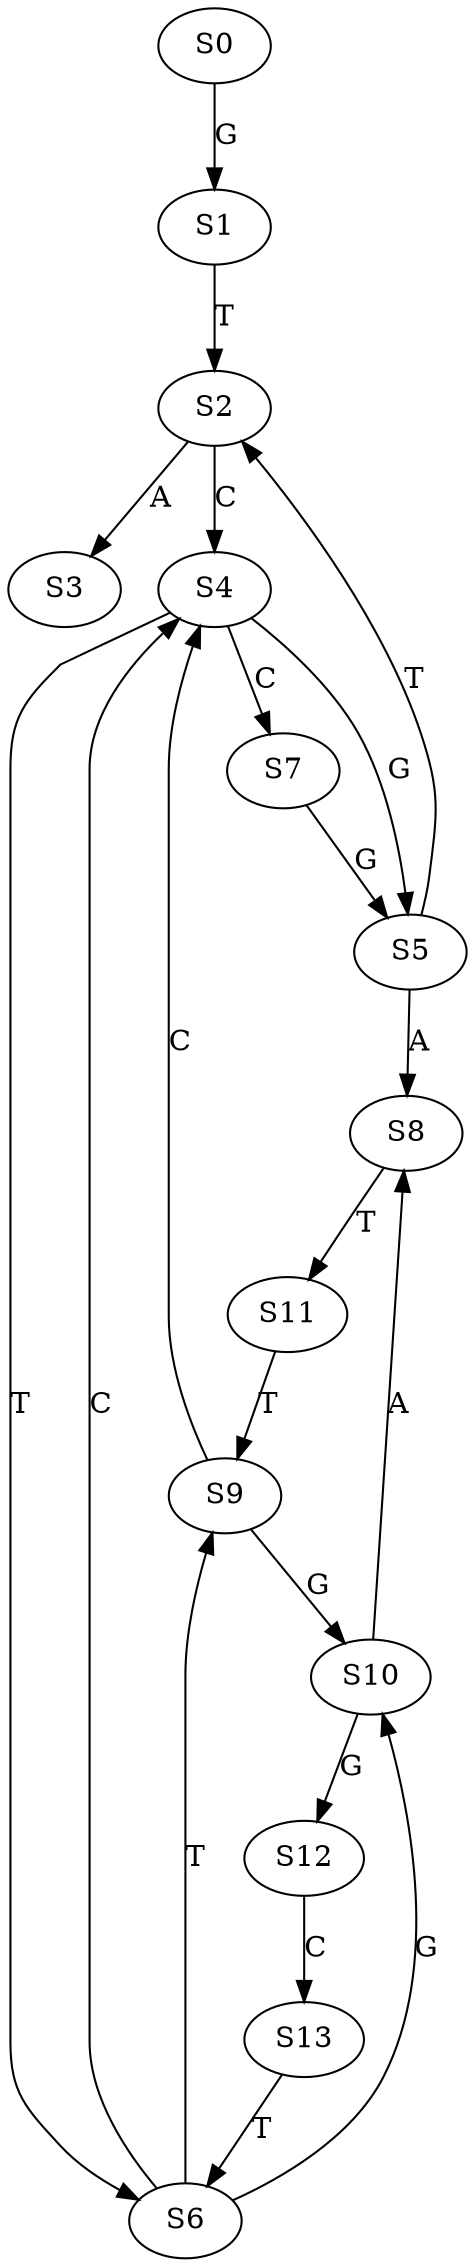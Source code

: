 strict digraph  {
	S0 -> S1 [ label = G ];
	S1 -> S2 [ label = T ];
	S2 -> S3 [ label = A ];
	S2 -> S4 [ label = C ];
	S4 -> S5 [ label = G ];
	S4 -> S6 [ label = T ];
	S4 -> S7 [ label = C ];
	S5 -> S2 [ label = T ];
	S5 -> S8 [ label = A ];
	S6 -> S4 [ label = C ];
	S6 -> S9 [ label = T ];
	S6 -> S10 [ label = G ];
	S7 -> S5 [ label = G ];
	S8 -> S11 [ label = T ];
	S9 -> S4 [ label = C ];
	S9 -> S10 [ label = G ];
	S10 -> S12 [ label = G ];
	S10 -> S8 [ label = A ];
	S11 -> S9 [ label = T ];
	S12 -> S13 [ label = C ];
	S13 -> S6 [ label = T ];
}
